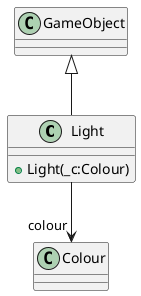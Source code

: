 @startuml
class Light {
    + Light(_c:Colour)
}
GameObject <|-- Light
Light --> "colour" Colour
@enduml

